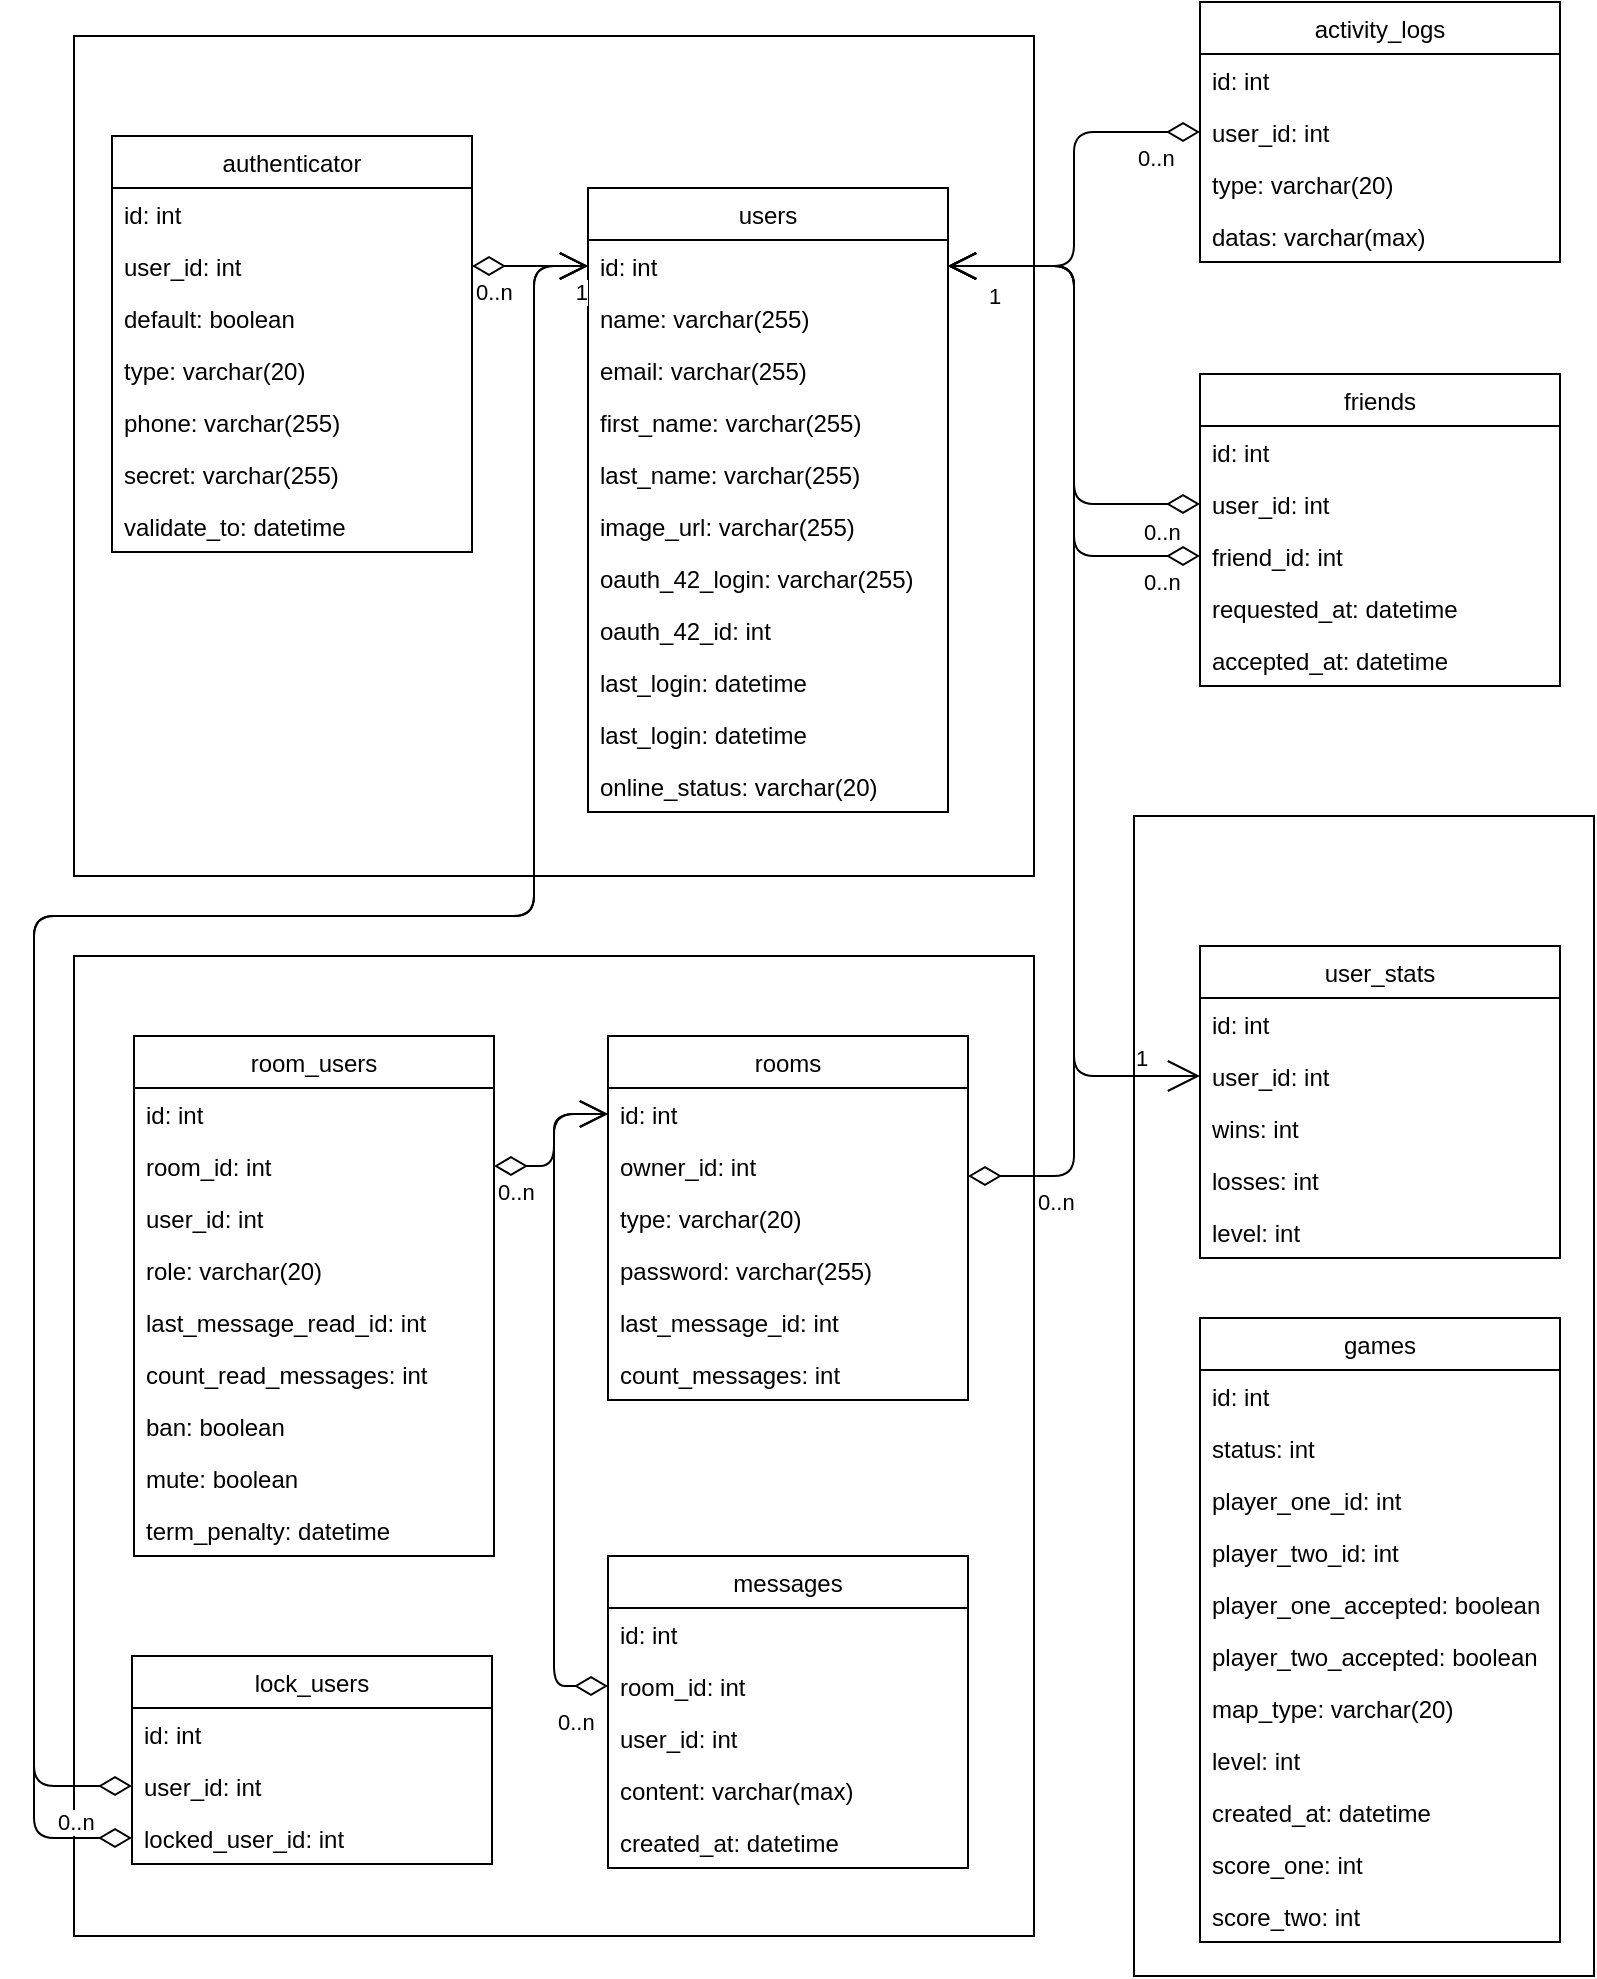 <mxfile>
    <diagram id="mFni9lv3HfNFA7MHu4Oo" name="Page-1">
        <mxGraphModel dx="2241" dy="1010" grid="1" gridSize="10" guides="1" tooltips="1" connect="1" arrows="1" fold="1" page="1" pageScale="1" pageWidth="827" pageHeight="1169" math="0" shadow="0">
            <root>
                <mxCell id="0"/>
                <mxCell id="1" parent="0"/>
                <mxCell id="160" value="" style="rounded=0;whiteSpace=wrap;html=1;" vertex="1" parent="1">
                    <mxGeometry x="570" y="470" width="230" height="580" as="geometry"/>
                </mxCell>
                <mxCell id="133" value="" style="rounded=0;whiteSpace=wrap;html=1;" vertex="1" parent="1">
                    <mxGeometry x="40" y="80" width="480" height="420" as="geometry"/>
                </mxCell>
                <mxCell id="129" value="" style="rounded=0;whiteSpace=wrap;html=1;" vertex="1" parent="1">
                    <mxGeometry x="40" y="540" width="480" height="490" as="geometry"/>
                </mxCell>
                <mxCell id="8" value="users" style="swimlane;fontStyle=0;childLayout=stackLayout;horizontal=1;startSize=26;fillColor=none;horizontalStack=0;resizeParent=1;resizeParentMax=0;resizeLast=0;collapsible=1;marginBottom=0;" parent="1" vertex="1">
                    <mxGeometry x="297" y="156" width="180" height="312" as="geometry"/>
                </mxCell>
                <mxCell id="9" value="id: int" style="text;strokeColor=none;fillColor=none;align=left;verticalAlign=top;spacingLeft=4;spacingRight=4;overflow=hidden;rotatable=0;points=[[0,0.5],[1,0.5]];portConstraint=eastwest;" parent="8" vertex="1">
                    <mxGeometry y="26" width="180" height="26" as="geometry"/>
                </mxCell>
                <mxCell id="14" value="name: varchar(255)" style="text;strokeColor=none;fillColor=none;align=left;verticalAlign=top;spacingLeft=4;spacingRight=4;overflow=hidden;rotatable=0;points=[[0,0.5],[1,0.5]];portConstraint=eastwest;" parent="8" vertex="1">
                    <mxGeometry y="52" width="180" height="26" as="geometry"/>
                </mxCell>
                <mxCell id="15" value="email: varchar(255)" style="text;strokeColor=none;fillColor=none;align=left;verticalAlign=top;spacingLeft=4;spacingRight=4;overflow=hidden;rotatable=0;points=[[0,0.5],[1,0.5]];portConstraint=eastwest;" parent="8" vertex="1">
                    <mxGeometry y="78" width="180" height="26" as="geometry"/>
                </mxCell>
                <mxCell id="10" value="first_name: varchar(255)" style="text;strokeColor=none;fillColor=none;align=left;verticalAlign=top;spacingLeft=4;spacingRight=4;overflow=hidden;rotatable=0;points=[[0,0.5],[1,0.5]];portConstraint=eastwest;" parent="8" vertex="1">
                    <mxGeometry y="104" width="180" height="26" as="geometry"/>
                </mxCell>
                <mxCell id="11" value="last_name: varchar(255)" style="text;strokeColor=none;fillColor=none;align=left;verticalAlign=top;spacingLeft=4;spacingRight=4;overflow=hidden;rotatable=0;points=[[0,0.5],[1,0.5]];portConstraint=eastwest;" parent="8" vertex="1">
                    <mxGeometry y="130" width="180" height="26" as="geometry"/>
                </mxCell>
                <mxCell id="12" value="image_url: varchar(255)" style="text;strokeColor=none;fillColor=none;align=left;verticalAlign=top;spacingLeft=4;spacingRight=4;overflow=hidden;rotatable=0;points=[[0,0.5],[1,0.5]];portConstraint=eastwest;" parent="8" vertex="1">
                    <mxGeometry y="156" width="180" height="26" as="geometry"/>
                </mxCell>
                <mxCell id="16" value="oauth_42_login: varchar(255)" style="text;strokeColor=none;fillColor=none;align=left;verticalAlign=top;spacingLeft=4;spacingRight=4;overflow=hidden;rotatable=0;points=[[0,0.5],[1,0.5]];portConstraint=eastwest;" parent="8" vertex="1">
                    <mxGeometry y="182" width="180" height="26" as="geometry"/>
                </mxCell>
                <mxCell id="13" value="oauth_42_id: int" style="text;strokeColor=none;fillColor=none;align=left;verticalAlign=top;spacingLeft=4;spacingRight=4;overflow=hidden;rotatable=0;points=[[0,0.5],[1,0.5]];portConstraint=eastwest;" parent="8" vertex="1">
                    <mxGeometry y="208" width="180" height="26" as="geometry"/>
                </mxCell>
                <mxCell id="36" value="last_login: datetime" style="text;strokeColor=none;fillColor=none;align=left;verticalAlign=top;spacingLeft=4;spacingRight=4;overflow=hidden;rotatable=0;points=[[0,0.5],[1,0.5]];portConstraint=eastwest;" vertex="1" parent="8">
                    <mxGeometry y="234" width="180" height="26" as="geometry"/>
                </mxCell>
                <mxCell id="38" value="last_login: datetime" style="text;strokeColor=none;fillColor=none;align=left;verticalAlign=top;spacingLeft=4;spacingRight=4;overflow=hidden;rotatable=0;points=[[0,0.5],[1,0.5]];portConstraint=eastwest;" vertex="1" parent="8">
                    <mxGeometry y="260" width="180" height="26" as="geometry"/>
                </mxCell>
                <mxCell id="37" value="online_status: varchar(20)" style="text;strokeColor=none;fillColor=none;align=left;verticalAlign=top;spacingLeft=4;spacingRight=4;overflow=hidden;rotatable=0;points=[[0,0.5],[1,0.5]];portConstraint=eastwest;" vertex="1" parent="8">
                    <mxGeometry y="286" width="180" height="26" as="geometry"/>
                </mxCell>
                <mxCell id="18" value="authenticator" style="swimlane;fontStyle=0;childLayout=stackLayout;horizontal=1;startSize=26;fillColor=none;horizontalStack=0;resizeParent=1;resizeParentMax=0;resizeLast=0;collapsible=1;marginBottom=0;" vertex="1" parent="1">
                    <mxGeometry x="59" y="130" width="180" height="208" as="geometry"/>
                </mxCell>
                <mxCell id="19" value="id: int" style="text;strokeColor=none;fillColor=none;align=left;verticalAlign=top;spacingLeft=4;spacingRight=4;overflow=hidden;rotatable=0;points=[[0,0.5],[1,0.5]];portConstraint=eastwest;" vertex="1" parent="18">
                    <mxGeometry y="26" width="180" height="26" as="geometry"/>
                </mxCell>
                <mxCell id="20" value="user_id: int" style="text;strokeColor=none;fillColor=none;align=left;verticalAlign=top;spacingLeft=4;spacingRight=4;overflow=hidden;rotatable=0;points=[[0,0.5],[1,0.5]];portConstraint=eastwest;" vertex="1" parent="18">
                    <mxGeometry y="52" width="180" height="26" as="geometry"/>
                </mxCell>
                <mxCell id="54" value="default: boolean" style="text;strokeColor=none;fillColor=none;align=left;verticalAlign=top;spacingLeft=4;spacingRight=4;overflow=hidden;rotatable=0;points=[[0,0.5],[1,0.5]];portConstraint=eastwest;" vertex="1" parent="18">
                    <mxGeometry y="78" width="180" height="26" as="geometry"/>
                </mxCell>
                <mxCell id="29" value="type: varchar(20)" style="text;strokeColor=none;fillColor=none;align=left;verticalAlign=top;spacingLeft=4;spacingRight=4;overflow=hidden;rotatable=0;points=[[0,0.5],[1,0.5]];portConstraint=eastwest;" vertex="1" parent="18">
                    <mxGeometry y="104" width="180" height="26" as="geometry"/>
                </mxCell>
                <mxCell id="21" value="phone: varchar(255)" style="text;strokeColor=none;fillColor=none;align=left;verticalAlign=top;spacingLeft=4;spacingRight=4;overflow=hidden;rotatable=0;points=[[0,0.5],[1,0.5]];portConstraint=eastwest;" vertex="1" parent="18">
                    <mxGeometry y="130" width="180" height="26" as="geometry"/>
                </mxCell>
                <mxCell id="22" value="secret: varchar(255)" style="text;strokeColor=none;fillColor=none;align=left;verticalAlign=top;spacingLeft=4;spacingRight=4;overflow=hidden;rotatable=0;points=[[0,0.5],[1,0.5]];portConstraint=eastwest;" vertex="1" parent="18">
                    <mxGeometry y="156" width="180" height="26" as="geometry"/>
                </mxCell>
                <mxCell id="24" value="validate_to: datetime" style="text;strokeColor=none;fillColor=none;align=left;verticalAlign=top;spacingLeft=4;spacingRight=4;overflow=hidden;rotatable=0;points=[[0,0.5],[1,0.5]];portConstraint=eastwest;" vertex="1" parent="18">
                    <mxGeometry y="182" width="180" height="26" as="geometry"/>
                </mxCell>
                <mxCell id="33" value="" style="endArrow=open;html=1;endSize=12;startArrow=diamondThin;startSize=14;startFill=0;edgeStyle=orthogonalEdgeStyle;" edge="1" parent="1" source="20" target="9">
                    <mxGeometry relative="1" as="geometry">
                        <mxPoint x="243" y="180" as="sourcePoint"/>
                        <mxPoint x="313" y="230" as="targetPoint"/>
                    </mxGeometry>
                </mxCell>
                <mxCell id="34" value="0..n" style="edgeLabel;resizable=0;html=1;align=left;verticalAlign=top;" connectable="0" vertex="1" parent="33">
                    <mxGeometry x="-1" relative="1" as="geometry"/>
                </mxCell>
                <mxCell id="35" value="1" style="edgeLabel;resizable=0;html=1;align=right;verticalAlign=top;" connectable="0" vertex="1" parent="33">
                    <mxGeometry x="1" relative="1" as="geometry"/>
                </mxCell>
                <mxCell id="39" value="friends" style="swimlane;fontStyle=0;childLayout=stackLayout;horizontal=1;startSize=26;fillColor=none;horizontalStack=0;resizeParent=1;resizeParentMax=0;resizeLast=0;collapsible=1;marginBottom=0;" vertex="1" parent="1">
                    <mxGeometry x="603" y="249" width="180" height="156" as="geometry"/>
                </mxCell>
                <mxCell id="40" value="id: int" style="text;strokeColor=none;fillColor=none;align=left;verticalAlign=top;spacingLeft=4;spacingRight=4;overflow=hidden;rotatable=0;points=[[0,0.5],[1,0.5]];portConstraint=eastwest;" vertex="1" parent="39">
                    <mxGeometry y="26" width="180" height="26" as="geometry"/>
                </mxCell>
                <mxCell id="41" value="user_id: int" style="text;strokeColor=none;fillColor=none;align=left;verticalAlign=top;spacingLeft=4;spacingRight=4;overflow=hidden;rotatable=0;points=[[0,0.5],[1,0.5]];portConstraint=eastwest;" vertex="1" parent="39">
                    <mxGeometry y="52" width="180" height="26" as="geometry"/>
                </mxCell>
                <mxCell id="42" value="friend_id: int" style="text;strokeColor=none;fillColor=none;align=left;verticalAlign=top;spacingLeft=4;spacingRight=4;overflow=hidden;rotatable=0;points=[[0,0.5],[1,0.5]];portConstraint=eastwest;" vertex="1" parent="39">
                    <mxGeometry y="78" width="180" height="26" as="geometry"/>
                </mxCell>
                <mxCell id="43" value="requested_at: datetime" style="text;strokeColor=none;fillColor=none;align=left;verticalAlign=top;spacingLeft=4;spacingRight=4;overflow=hidden;rotatable=0;points=[[0,0.5],[1,0.5]];portConstraint=eastwest;" vertex="1" parent="39">
                    <mxGeometry y="104" width="180" height="26" as="geometry"/>
                </mxCell>
                <mxCell id="44" value="accepted_at: datetime" style="text;strokeColor=none;fillColor=none;align=left;verticalAlign=top;spacingLeft=4;spacingRight=4;overflow=hidden;rotatable=0;points=[[0,0.5],[1,0.5]];portConstraint=eastwest;" vertex="1" parent="39">
                    <mxGeometry y="130" width="180" height="26" as="geometry"/>
                </mxCell>
                <mxCell id="61" value="" style="endArrow=open;html=1;endSize=12;startArrow=diamondThin;startSize=14;startFill=0;edgeStyle=orthogonalEdgeStyle;" edge="1" parent="1" source="41" target="9">
                    <mxGeometry relative="1" as="geometry">
                        <mxPoint x="573" y="370" as="sourcePoint"/>
                        <mxPoint x="733" y="370" as="targetPoint"/>
                    </mxGeometry>
                </mxCell>
                <mxCell id="62" value="0..n" style="edgeLabel;resizable=0;html=1;align=left;verticalAlign=top;" connectable="0" vertex="1" parent="61">
                    <mxGeometry x="-1" relative="1" as="geometry">
                        <mxPoint x="-30" y="1" as="offset"/>
                    </mxGeometry>
                </mxCell>
                <mxCell id="64" value="" style="endArrow=open;html=1;endSize=12;startArrow=diamondThin;startSize=14;startFill=0;edgeStyle=orthogonalEdgeStyle;exitX=0;exitY=0.5;exitDx=0;exitDy=0;" edge="1" parent="1" source="42" target="9">
                    <mxGeometry relative="1" as="geometry">
                        <mxPoint x="613" y="245" as="sourcePoint"/>
                        <mxPoint x="533" y="205" as="targetPoint"/>
                    </mxGeometry>
                </mxCell>
                <mxCell id="65" value="0..n" style="edgeLabel;resizable=0;html=1;align=left;verticalAlign=top;" connectable="0" vertex="1" parent="64">
                    <mxGeometry x="-1" relative="1" as="geometry">
                        <mxPoint x="-30" as="offset"/>
                    </mxGeometry>
                </mxCell>
                <mxCell id="68" value="user_stats" style="swimlane;fontStyle=0;childLayout=stackLayout;horizontal=1;startSize=26;fillColor=none;horizontalStack=0;resizeParent=1;resizeParentMax=0;resizeLast=0;collapsible=1;marginBottom=0;" vertex="1" parent="1">
                    <mxGeometry x="603" y="535" width="180" height="156" as="geometry"/>
                </mxCell>
                <mxCell id="69" value="id: int" style="text;strokeColor=none;fillColor=none;align=left;verticalAlign=top;spacingLeft=4;spacingRight=4;overflow=hidden;rotatable=0;points=[[0,0.5],[1,0.5]];portConstraint=eastwest;" vertex="1" parent="68">
                    <mxGeometry y="26" width="180" height="26" as="geometry"/>
                </mxCell>
                <mxCell id="70" value="user_id: int" style="text;strokeColor=none;fillColor=none;align=left;verticalAlign=top;spacingLeft=4;spacingRight=4;overflow=hidden;rotatable=0;points=[[0,0.5],[1,0.5]];portConstraint=eastwest;" vertex="1" parent="68">
                    <mxGeometry y="52" width="180" height="26" as="geometry"/>
                </mxCell>
                <mxCell id="88" value="wins: int" style="text;strokeColor=none;fillColor=none;align=left;verticalAlign=top;spacingLeft=4;spacingRight=4;overflow=hidden;rotatable=0;points=[[0,0.5],[1,0.5]];portConstraint=eastwest;" vertex="1" parent="68">
                    <mxGeometry y="78" width="180" height="26" as="geometry"/>
                </mxCell>
                <mxCell id="89" value="losses: int" style="text;strokeColor=none;fillColor=none;align=left;verticalAlign=top;spacingLeft=4;spacingRight=4;overflow=hidden;rotatable=0;points=[[0,0.5],[1,0.5]];portConstraint=eastwest;" vertex="1" parent="68">
                    <mxGeometry y="104" width="180" height="26" as="geometry"/>
                </mxCell>
                <mxCell id="87" value="level: int" style="text;strokeColor=none;fillColor=none;align=left;verticalAlign=top;spacingLeft=4;spacingRight=4;overflow=hidden;rotatable=0;points=[[0,0.5],[1,0.5]];portConstraint=eastwest;" vertex="1" parent="68">
                    <mxGeometry y="130" width="180" height="26" as="geometry"/>
                </mxCell>
                <mxCell id="84" value="1" style="endArrow=open;html=1;endSize=12;startArrow=open;startSize=14;startFill=0;edgeStyle=orthogonalEdgeStyle;align=left;verticalAlign=bottom;" edge="1" parent="1" source="70" target="9">
                    <mxGeometry x="-0.871" relative="1" as="geometry">
                        <mxPoint x="513" y="450" as="sourcePoint"/>
                        <mxPoint x="703" y="520" as="targetPoint"/>
                        <mxPoint as="offset"/>
                    </mxGeometry>
                </mxCell>
                <mxCell id="86" value="1" style="edgeLabel;html=1;align=center;verticalAlign=middle;resizable=0;points=[];" connectable="0" vertex="1" parent="84">
                    <mxGeometry x="0.291" relative="1" as="geometry">
                        <mxPoint x="-40" y="-110" as="offset"/>
                    </mxGeometry>
                </mxCell>
                <mxCell id="90" value="activity_logs" style="swimlane;fontStyle=0;childLayout=stackLayout;horizontal=1;startSize=26;fillColor=none;horizontalStack=0;resizeParent=1;resizeParentMax=0;resizeLast=0;collapsible=1;marginBottom=0;" vertex="1" parent="1">
                    <mxGeometry x="603" y="63" width="180" height="130" as="geometry"/>
                </mxCell>
                <mxCell id="91" value="id: int" style="text;strokeColor=none;fillColor=none;align=left;verticalAlign=top;spacingLeft=4;spacingRight=4;overflow=hidden;rotatable=0;points=[[0,0.5],[1,0.5]];portConstraint=eastwest;" vertex="1" parent="90">
                    <mxGeometry y="26" width="180" height="26" as="geometry"/>
                </mxCell>
                <mxCell id="92" value="user_id: int" style="text;strokeColor=none;fillColor=none;align=left;verticalAlign=top;spacingLeft=4;spacingRight=4;overflow=hidden;rotatable=0;points=[[0,0.5],[1,0.5]];portConstraint=eastwest;" vertex="1" parent="90">
                    <mxGeometry y="52" width="180" height="26" as="geometry"/>
                </mxCell>
                <mxCell id="93" value="type: varchar(20)" style="text;strokeColor=none;fillColor=none;align=left;verticalAlign=top;spacingLeft=4;spacingRight=4;overflow=hidden;rotatable=0;points=[[0,0.5],[1,0.5]];portConstraint=eastwest;" vertex="1" parent="90">
                    <mxGeometry y="78" width="180" height="26" as="geometry"/>
                </mxCell>
                <mxCell id="94" value="datas: varchar(max)" style="text;strokeColor=none;fillColor=none;align=left;verticalAlign=top;spacingLeft=4;spacingRight=4;overflow=hidden;rotatable=0;points=[[0,0.5],[1,0.5]];portConstraint=eastwest;" vertex="1" parent="90">
                    <mxGeometry y="104" width="180" height="26" as="geometry"/>
                </mxCell>
                <mxCell id="95" value="rooms" style="swimlane;fontStyle=0;childLayout=stackLayout;horizontal=1;startSize=26;fillColor=none;horizontalStack=0;resizeParent=1;resizeParentMax=0;resizeLast=0;collapsible=1;marginBottom=0;" vertex="1" parent="1">
                    <mxGeometry x="307" y="580" width="180" height="182" as="geometry"/>
                </mxCell>
                <mxCell id="96" value="id: int" style="text;strokeColor=none;fillColor=none;align=left;verticalAlign=top;spacingLeft=4;spacingRight=4;overflow=hidden;rotatable=0;points=[[0,0.5],[1,0.5]];portConstraint=eastwest;" vertex="1" parent="95">
                    <mxGeometry y="26" width="180" height="26" as="geometry"/>
                </mxCell>
                <mxCell id="97" value="owner_id: int" style="text;strokeColor=none;fillColor=none;align=left;verticalAlign=top;spacingLeft=4;spacingRight=4;overflow=hidden;rotatable=0;points=[[0,0.5],[1,0.5]];portConstraint=eastwest;" vertex="1" parent="95">
                    <mxGeometry y="52" width="180" height="26" as="geometry"/>
                </mxCell>
                <mxCell id="98" value="type: varchar(20)" style="text;strokeColor=none;fillColor=none;align=left;verticalAlign=top;spacingLeft=4;spacingRight=4;overflow=hidden;rotatable=0;points=[[0,0.5],[1,0.5]];portConstraint=eastwest;" vertex="1" parent="95">
                    <mxGeometry y="78" width="180" height="26" as="geometry"/>
                </mxCell>
                <mxCell id="100" value="password: varchar(255)" style="text;strokeColor=none;fillColor=none;align=left;verticalAlign=top;spacingLeft=4;spacingRight=4;overflow=hidden;rotatable=0;points=[[0,0.5],[1,0.5]];portConstraint=eastwest;" vertex="1" parent="95">
                    <mxGeometry y="104" width="180" height="26" as="geometry"/>
                </mxCell>
                <mxCell id="114" value="last_message_id: int" style="text;strokeColor=none;fillColor=none;align=left;verticalAlign=top;spacingLeft=4;spacingRight=4;overflow=hidden;rotatable=0;points=[[0,0.5],[1,0.5]];portConstraint=eastwest;" vertex="1" parent="95">
                    <mxGeometry y="130" width="180" height="26" as="geometry"/>
                </mxCell>
                <mxCell id="115" value="count_messages: int" style="text;strokeColor=none;fillColor=none;align=left;verticalAlign=top;spacingLeft=4;spacingRight=4;overflow=hidden;rotatable=0;points=[[0,0.5],[1,0.5]];portConstraint=eastwest;" vertex="1" parent="95">
                    <mxGeometry y="156" width="180" height="26" as="geometry"/>
                </mxCell>
                <mxCell id="102" value="messages" style="swimlane;fontStyle=0;childLayout=stackLayout;horizontal=1;startSize=26;fillColor=none;horizontalStack=0;resizeParent=1;resizeParentMax=0;resizeLast=0;collapsible=1;marginBottom=0;" vertex="1" parent="1">
                    <mxGeometry x="307" y="840" width="180" height="156" as="geometry"/>
                </mxCell>
                <mxCell id="103" value="id: int" style="text;strokeColor=none;fillColor=none;align=left;verticalAlign=top;spacingLeft=4;spacingRight=4;overflow=hidden;rotatable=0;points=[[0,0.5],[1,0.5]];portConstraint=eastwest;" vertex="1" parent="102">
                    <mxGeometry y="26" width="180" height="26" as="geometry"/>
                </mxCell>
                <mxCell id="112" value="room_id: int" style="text;strokeColor=none;fillColor=none;align=left;verticalAlign=top;spacingLeft=4;spacingRight=4;overflow=hidden;rotatable=0;points=[[0,0.5],[1,0.5]];portConstraint=eastwest;" vertex="1" parent="102">
                    <mxGeometry y="52" width="180" height="26" as="geometry"/>
                </mxCell>
                <mxCell id="104" value="user_id: int" style="text;strokeColor=none;fillColor=none;align=left;verticalAlign=top;spacingLeft=4;spacingRight=4;overflow=hidden;rotatable=0;points=[[0,0.5],[1,0.5]];portConstraint=eastwest;" vertex="1" parent="102">
                    <mxGeometry y="78" width="180" height="26" as="geometry"/>
                </mxCell>
                <mxCell id="105" value="content: varchar(max)" style="text;strokeColor=none;fillColor=none;align=left;verticalAlign=top;spacingLeft=4;spacingRight=4;overflow=hidden;rotatable=0;points=[[0,0.5],[1,0.5]];portConstraint=eastwest;" vertex="1" parent="102">
                    <mxGeometry y="104" width="180" height="26" as="geometry"/>
                </mxCell>
                <mxCell id="106" value="created_at: datetime" style="text;strokeColor=none;fillColor=none;align=left;verticalAlign=top;spacingLeft=4;spacingRight=4;overflow=hidden;rotatable=0;points=[[0,0.5],[1,0.5]];portConstraint=eastwest;" vertex="1" parent="102">
                    <mxGeometry y="130" width="180" height="26" as="geometry"/>
                </mxCell>
                <mxCell id="107" value="room_users" style="swimlane;fontStyle=0;childLayout=stackLayout;horizontal=1;startSize=26;fillColor=none;horizontalStack=0;resizeParent=1;resizeParentMax=0;resizeLast=0;collapsible=1;marginBottom=0;" vertex="1" parent="1">
                    <mxGeometry x="70" y="580" width="180" height="260" as="geometry"/>
                </mxCell>
                <mxCell id="108" value="id: int" style="text;strokeColor=none;fillColor=none;align=left;verticalAlign=top;spacingLeft=4;spacingRight=4;overflow=hidden;rotatable=0;points=[[0,0.5],[1,0.5]];portConstraint=eastwest;" vertex="1" parent="107">
                    <mxGeometry y="26" width="180" height="26" as="geometry"/>
                </mxCell>
                <mxCell id="109" value="room_id: int" style="text;strokeColor=none;fillColor=none;align=left;verticalAlign=top;spacingLeft=4;spacingRight=4;overflow=hidden;rotatable=0;points=[[0,0.5],[1,0.5]];portConstraint=eastwest;" vertex="1" parent="107">
                    <mxGeometry y="52" width="180" height="26" as="geometry"/>
                </mxCell>
                <mxCell id="125" value="user_id: int" style="text;strokeColor=none;fillColor=none;align=left;verticalAlign=top;spacingLeft=4;spacingRight=4;overflow=hidden;rotatable=0;points=[[0,0.5],[1,0.5]];portConstraint=eastwest;" vertex="1" parent="107">
                    <mxGeometry y="78" width="180" height="26" as="geometry"/>
                </mxCell>
                <mxCell id="113" value="role: varchar(20)" style="text;strokeColor=none;fillColor=none;align=left;verticalAlign=top;spacingLeft=4;spacingRight=4;overflow=hidden;rotatable=0;points=[[0,0.5],[1,0.5]];portConstraint=eastwest;" vertex="1" parent="107">
                    <mxGeometry y="104" width="180" height="26" as="geometry"/>
                </mxCell>
                <mxCell id="117" value="last_message_read_id: int" style="text;strokeColor=none;fillColor=none;align=left;verticalAlign=top;spacingLeft=4;spacingRight=4;overflow=hidden;rotatable=0;points=[[0,0.5],[1,0.5]];portConstraint=eastwest;" vertex="1" parent="107">
                    <mxGeometry y="130" width="180" height="26" as="geometry"/>
                </mxCell>
                <mxCell id="126" value="count_read_messages: int" style="text;strokeColor=none;fillColor=none;align=left;verticalAlign=top;spacingLeft=4;spacingRight=4;overflow=hidden;rotatable=0;points=[[0,0.5],[1,0.5]];portConstraint=eastwest;" vertex="1" parent="107">
                    <mxGeometry y="156" width="180" height="26" as="geometry"/>
                </mxCell>
                <mxCell id="127" value="ban: boolean" style="text;strokeColor=none;fillColor=none;align=left;verticalAlign=top;spacingLeft=4;spacingRight=4;overflow=hidden;rotatable=0;points=[[0,0.5],[1,0.5]];portConstraint=eastwest;" vertex="1" parent="107">
                    <mxGeometry y="182" width="180" height="26" as="geometry"/>
                </mxCell>
                <mxCell id="128" value="mute: boolean" style="text;strokeColor=none;fillColor=none;align=left;verticalAlign=top;spacingLeft=4;spacingRight=4;overflow=hidden;rotatable=0;points=[[0,0.5],[1,0.5]];portConstraint=eastwest;" vertex="1" parent="107">
                    <mxGeometry y="208" width="180" height="26" as="geometry"/>
                </mxCell>
                <mxCell id="110" value="term_penalty: datetime" style="text;strokeColor=none;fillColor=none;align=left;verticalAlign=top;spacingLeft=4;spacingRight=4;overflow=hidden;rotatable=0;points=[[0,0.5],[1,0.5]];portConstraint=eastwest;" vertex="1" parent="107">
                    <mxGeometry y="234" width="180" height="26" as="geometry"/>
                </mxCell>
                <mxCell id="118" value="lock_users" style="swimlane;fontStyle=0;childLayout=stackLayout;horizontal=1;startSize=26;fillColor=none;horizontalStack=0;resizeParent=1;resizeParentMax=0;resizeLast=0;collapsible=1;marginBottom=0;" vertex="1" parent="1">
                    <mxGeometry x="69" y="890" width="180" height="104" as="geometry"/>
                </mxCell>
                <mxCell id="119" value="id: int" style="text;strokeColor=none;fillColor=none;align=left;verticalAlign=top;spacingLeft=4;spacingRight=4;overflow=hidden;rotatable=0;points=[[0,0.5],[1,0.5]];portConstraint=eastwest;" vertex="1" parent="118">
                    <mxGeometry y="26" width="180" height="26" as="geometry"/>
                </mxCell>
                <mxCell id="120" value="user_id: int" style="text;strokeColor=none;fillColor=none;align=left;verticalAlign=top;spacingLeft=4;spacingRight=4;overflow=hidden;rotatable=0;points=[[0,0.5],[1,0.5]];portConstraint=eastwest;" vertex="1" parent="118">
                    <mxGeometry y="52" width="180" height="26" as="geometry"/>
                </mxCell>
                <mxCell id="121" value="locked_user_id: int" style="text;strokeColor=none;fillColor=none;align=left;verticalAlign=top;spacingLeft=4;spacingRight=4;overflow=hidden;rotatable=0;points=[[0,0.5],[1,0.5]];portConstraint=eastwest;" vertex="1" parent="118">
                    <mxGeometry y="78" width="180" height="26" as="geometry"/>
                </mxCell>
                <mxCell id="130" value="" style="endArrow=open;html=1;endSize=12;startArrow=diamondThin;startSize=14;startFill=0;edgeStyle=orthogonalEdgeStyle;" edge="1" parent="1" source="97" target="9">
                    <mxGeometry x="0.063" relative="1" as="geometry">
                        <mxPoint x="40" y="480" as="sourcePoint"/>
                        <mxPoint x="200" y="480" as="targetPoint"/>
                        <Array as="points">
                            <mxPoint x="540" y="650"/>
                            <mxPoint x="540" y="195"/>
                        </Array>
                        <mxPoint as="offset"/>
                    </mxGeometry>
                </mxCell>
                <mxCell id="131" value="0..n" style="edgeLabel;resizable=0;html=1;align=left;verticalAlign=top;" connectable="0" vertex="1" parent="130">
                    <mxGeometry x="-1" relative="1" as="geometry">
                        <mxPoint x="33" as="offset"/>
                    </mxGeometry>
                </mxCell>
                <mxCell id="134" value="" style="endArrow=open;html=1;endSize=12;startArrow=diamondThin;startSize=14;startFill=0;edgeStyle=orthogonalEdgeStyle;" edge="1" parent="1" source="92" target="9">
                    <mxGeometry relative="1" as="geometry">
                        <mxPoint x="400" y="30" as="sourcePoint"/>
                        <mxPoint x="560" y="30" as="targetPoint"/>
                    </mxGeometry>
                </mxCell>
                <mxCell id="135" value="0..n" style="edgeLabel;resizable=0;html=1;align=left;verticalAlign=top;" connectable="0" vertex="1" parent="134">
                    <mxGeometry x="-1" relative="1" as="geometry">
                        <mxPoint x="-33" as="offset"/>
                    </mxGeometry>
                </mxCell>
                <mxCell id="137" value="games" style="swimlane;fontStyle=0;childLayout=stackLayout;horizontal=1;startSize=26;fillColor=none;horizontalStack=0;resizeParent=1;resizeParentMax=0;resizeLast=0;collapsible=1;marginBottom=0;" vertex="1" parent="1">
                    <mxGeometry x="603" y="721" width="180" height="312" as="geometry"/>
                </mxCell>
                <mxCell id="138" value="id: int" style="text;strokeColor=none;fillColor=none;align=left;verticalAlign=top;spacingLeft=4;spacingRight=4;overflow=hidden;rotatable=0;points=[[0,0.5],[1,0.5]];portConstraint=eastwest;" vertex="1" parent="137">
                    <mxGeometry y="26" width="180" height="26" as="geometry"/>
                </mxCell>
                <mxCell id="143" value="status: int" style="text;strokeColor=none;fillColor=none;align=left;verticalAlign=top;spacingLeft=4;spacingRight=4;overflow=hidden;rotatable=0;points=[[0,0.5],[1,0.5]];portConstraint=eastwest;" vertex="1" parent="137">
                    <mxGeometry y="52" width="180" height="26" as="geometry"/>
                </mxCell>
                <mxCell id="139" value="player_one_id: int" style="text;strokeColor=none;fillColor=none;align=left;verticalAlign=top;spacingLeft=4;spacingRight=4;overflow=hidden;rotatable=0;points=[[0,0.5],[1,0.5]];portConstraint=eastwest;" vertex="1" parent="137">
                    <mxGeometry y="78" width="180" height="26" as="geometry"/>
                </mxCell>
                <mxCell id="140" value="player_two_id: int" style="text;strokeColor=none;fillColor=none;align=left;verticalAlign=top;spacingLeft=4;spacingRight=4;overflow=hidden;rotatable=0;points=[[0,0.5],[1,0.5]];portConstraint=eastwest;" vertex="1" parent="137">
                    <mxGeometry y="104" width="180" height="26" as="geometry"/>
                </mxCell>
                <mxCell id="141" value="player_one_accepted: boolean" style="text;strokeColor=none;fillColor=none;align=left;verticalAlign=top;spacingLeft=4;spacingRight=4;overflow=hidden;rotatable=0;points=[[0,0.5],[1,0.5]];portConstraint=eastwest;" vertex="1" parent="137">
                    <mxGeometry y="130" width="180" height="26" as="geometry"/>
                </mxCell>
                <mxCell id="145" value="player_two_accepted: boolean" style="text;strokeColor=none;fillColor=none;align=left;verticalAlign=top;spacingLeft=4;spacingRight=4;overflow=hidden;rotatable=0;points=[[0,0.5],[1,0.5]];portConstraint=eastwest;" vertex="1" parent="137">
                    <mxGeometry y="156" width="180" height="26" as="geometry"/>
                </mxCell>
                <mxCell id="142" value="map_type: varchar(20)" style="text;strokeColor=none;fillColor=none;align=left;verticalAlign=top;spacingLeft=4;spacingRight=4;overflow=hidden;rotatable=0;points=[[0,0.5],[1,0.5]];portConstraint=eastwest;" vertex="1" parent="137">
                    <mxGeometry y="182" width="180" height="26" as="geometry"/>
                </mxCell>
                <mxCell id="146" value="level: int" style="text;strokeColor=none;fillColor=none;align=left;verticalAlign=top;spacingLeft=4;spacingRight=4;overflow=hidden;rotatable=0;points=[[0,0.5],[1,0.5]];portConstraint=eastwest;" vertex="1" parent="137">
                    <mxGeometry y="208" width="180" height="26" as="geometry"/>
                </mxCell>
                <mxCell id="163" value="created_at: datetime" style="text;strokeColor=none;fillColor=none;align=left;verticalAlign=top;spacingLeft=4;spacingRight=4;overflow=hidden;rotatable=0;points=[[0,0.5],[1,0.5]];portConstraint=eastwest;" vertex="1" parent="137">
                    <mxGeometry y="234" width="180" height="26" as="geometry"/>
                </mxCell>
                <mxCell id="161" value="score_one: int" style="text;strokeColor=none;fillColor=none;align=left;verticalAlign=top;spacingLeft=4;spacingRight=4;overflow=hidden;rotatable=0;points=[[0,0.5],[1,0.5]];portConstraint=eastwest;" vertex="1" parent="137">
                    <mxGeometry y="260" width="180" height="26" as="geometry"/>
                </mxCell>
                <mxCell id="162" value="score_two: int" style="text;strokeColor=none;fillColor=none;align=left;verticalAlign=top;spacingLeft=4;spacingRight=4;overflow=hidden;rotatable=0;points=[[0,0.5],[1,0.5]];portConstraint=eastwest;" vertex="1" parent="137">
                    <mxGeometry y="286" width="180" height="26" as="geometry"/>
                </mxCell>
                <mxCell id="147" value="" style="endArrow=open;html=1;endSize=12;startArrow=diamondThin;startSize=14;startFill=0;edgeStyle=orthogonalEdgeStyle;" edge="1" parent="1" source="112" target="96">
                    <mxGeometry relative="1" as="geometry">
                        <mxPoint x="570" y="960" as="sourcePoint"/>
                        <mxPoint x="730" y="960" as="targetPoint"/>
                        <Array as="points">
                            <mxPoint x="280" y="905"/>
                            <mxPoint x="280" y="619"/>
                        </Array>
                    </mxGeometry>
                </mxCell>
                <mxCell id="148" value="0..n" style="edgeLabel;resizable=0;html=1;align=left;verticalAlign=top;" connectable="0" vertex="1" parent="147">
                    <mxGeometry x="-1" relative="1" as="geometry">
                        <mxPoint x="-27" y="5" as="offset"/>
                    </mxGeometry>
                </mxCell>
                <mxCell id="150" value="" style="endArrow=open;html=1;endSize=12;startArrow=diamondThin;startSize=14;startFill=0;edgeStyle=orthogonalEdgeStyle;" edge="1" parent="1" source="120" target="9">
                    <mxGeometry relative="1" as="geometry">
                        <mxPoint x="240" y="1070" as="sourcePoint"/>
                        <mxPoint x="10" y="955" as="targetPoint"/>
                        <Array as="points">
                            <mxPoint x="20" y="955"/>
                            <mxPoint x="20" y="520"/>
                            <mxPoint x="270" y="520"/>
                            <mxPoint x="270" y="195"/>
                        </Array>
                    </mxGeometry>
                </mxCell>
                <mxCell id="151" value="0..n" style="edgeLabel;resizable=0;html=1;align=left;verticalAlign=top;" connectable="0" vertex="1" parent="150">
                    <mxGeometry x="-1" relative="1" as="geometry">
                        <mxPoint x="-39" y="5" as="offset"/>
                    </mxGeometry>
                </mxCell>
                <mxCell id="152" value="1" style="edgeLabel;resizable=0;html=1;align=right;verticalAlign=top;" connectable="0" vertex="1" parent="150">
                    <mxGeometry x="1" relative="1" as="geometry"/>
                </mxCell>
                <mxCell id="154" value="" style="endArrow=open;html=1;endSize=12;startArrow=diamondThin;startSize=14;startFill=0;edgeStyle=orthogonalEdgeStyle;" edge="1" parent="1" source="121" target="9">
                    <mxGeometry relative="1" as="geometry">
                        <mxPoint x="560" y="1020" as="sourcePoint"/>
                        <mxPoint x="750" y="990" as="targetPoint"/>
                        <Array as="points">
                            <mxPoint x="20" y="981"/>
                            <mxPoint x="20" y="520"/>
                            <mxPoint x="270" y="520"/>
                            <mxPoint x="270" y="195"/>
                        </Array>
                    </mxGeometry>
                </mxCell>
                <mxCell id="157" value="" style="endArrow=open;html=1;endSize=12;startArrow=diamondThin;startSize=14;startFill=0;edgeStyle=orthogonalEdgeStyle;" edge="1" parent="1" source="109" target="96">
                    <mxGeometry relative="1" as="geometry">
                        <mxPoint x="580" y="1080" as="sourcePoint"/>
                        <mxPoint x="740" y="1080" as="targetPoint"/>
                        <Array as="points">
                            <mxPoint x="280" y="645"/>
                            <mxPoint x="280" y="619"/>
                        </Array>
                    </mxGeometry>
                </mxCell>
                <mxCell id="158" value="0..n" style="edgeLabel;resizable=0;html=1;align=left;verticalAlign=top;" connectable="0" vertex="1" parent="157">
                    <mxGeometry x="-1" relative="1" as="geometry"/>
                </mxCell>
            </root>
        </mxGraphModel>
    </diagram>
</mxfile>